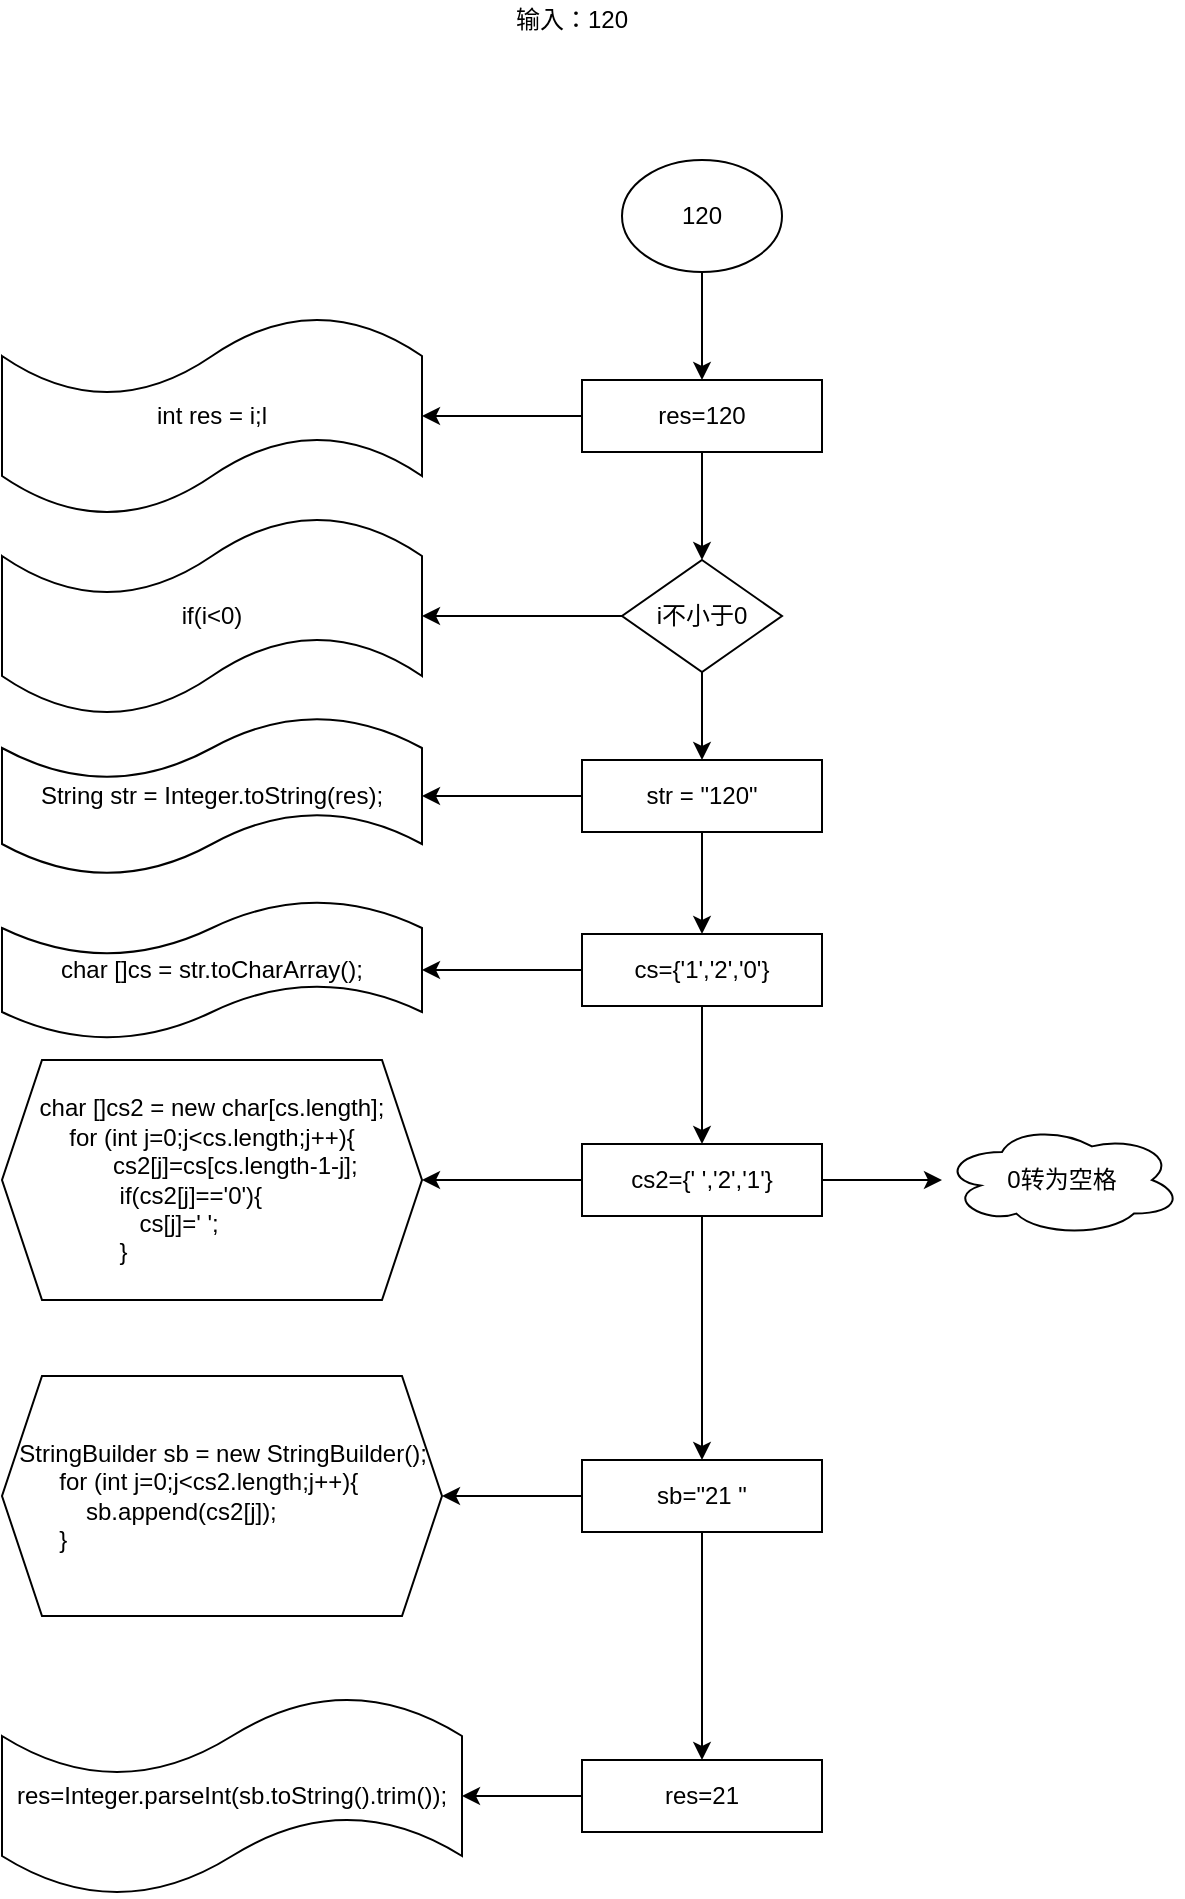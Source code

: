 <mxfile version="13.5.8" type="github">
  <diagram id="BlNZQTCQzSflpBD7ECJl" name="Page-1">
    <mxGraphModel dx="898" dy="546" grid="1" gridSize="10" guides="1" tooltips="1" connect="1" arrows="1" fold="1" page="1" pageScale="1" pageWidth="827" pageHeight="1169" math="0" shadow="0">
      <root>
        <mxCell id="0" />
        <mxCell id="1" parent="0" />
        <mxCell id="i4Izgy9UsieF2bt6bf6w-7" value="输入：120" style="text;html=1;strokeColor=none;fillColor=none;align=center;verticalAlign=middle;whiteSpace=wrap;rounded=0;" parent="1" vertex="1">
          <mxGeometry x="240" y="30" width="90" height="19" as="geometry" />
        </mxCell>
        <mxCell id="i4Izgy9UsieF2bt6bf6w-10" value="" style="edgeStyle=orthogonalEdgeStyle;rounded=0;orthogonalLoop=1;jettySize=auto;html=1;" parent="1" source="i4Izgy9UsieF2bt6bf6w-8" target="i4Izgy9UsieF2bt6bf6w-9" edge="1">
          <mxGeometry relative="1" as="geometry" />
        </mxCell>
        <mxCell id="i4Izgy9UsieF2bt6bf6w-8" value="120" style="ellipse;whiteSpace=wrap;html=1;aspect=fixed;" parent="1" vertex="1">
          <mxGeometry x="310" y="110" width="80" height="56" as="geometry" />
        </mxCell>
        <mxCell id="i4Izgy9UsieF2bt6bf6w-12" value="" style="edgeStyle=orthogonalEdgeStyle;rounded=0;orthogonalLoop=1;jettySize=auto;html=1;" parent="1" source="i4Izgy9UsieF2bt6bf6w-9" target="i4Izgy9UsieF2bt6bf6w-11" edge="1">
          <mxGeometry relative="1" as="geometry" />
        </mxCell>
        <mxCell id="8QEQ6UCsPWhdxD2jkc4d-2" value="" style="edgeStyle=orthogonalEdgeStyle;rounded=0;orthogonalLoop=1;jettySize=auto;html=1;" edge="1" parent="1" source="i4Izgy9UsieF2bt6bf6w-9">
          <mxGeometry relative="1" as="geometry">
            <mxPoint x="210" y="238" as="targetPoint" />
          </mxGeometry>
        </mxCell>
        <mxCell id="i4Izgy9UsieF2bt6bf6w-9" value="res=120" style="whiteSpace=wrap;html=1;" parent="1" vertex="1">
          <mxGeometry x="290" y="220" width="120" height="36" as="geometry" />
        </mxCell>
        <mxCell id="i4Izgy9UsieF2bt6bf6w-14" value="" style="edgeStyle=orthogonalEdgeStyle;rounded=0;orthogonalLoop=1;jettySize=auto;html=1;" parent="1" source="i4Izgy9UsieF2bt6bf6w-11" target="i4Izgy9UsieF2bt6bf6w-13" edge="1">
          <mxGeometry relative="1" as="geometry" />
        </mxCell>
        <mxCell id="8QEQ6UCsPWhdxD2jkc4d-4" value="" style="edgeStyle=orthogonalEdgeStyle;rounded=0;orthogonalLoop=1;jettySize=auto;html=1;" edge="1" parent="1" source="i4Izgy9UsieF2bt6bf6w-11" target="8QEQ6UCsPWhdxD2jkc4d-3">
          <mxGeometry relative="1" as="geometry" />
        </mxCell>
        <mxCell id="i4Izgy9UsieF2bt6bf6w-11" value="i不小于0" style="rhombus;whiteSpace=wrap;html=1;" parent="1" vertex="1">
          <mxGeometry x="310" y="310" width="80" height="56" as="geometry" />
        </mxCell>
        <mxCell id="i4Izgy9UsieF2bt6bf6w-16" value="" style="edgeStyle=orthogonalEdgeStyle;rounded=0;orthogonalLoop=1;jettySize=auto;html=1;" parent="1" source="i4Izgy9UsieF2bt6bf6w-13" target="i4Izgy9UsieF2bt6bf6w-15" edge="1">
          <mxGeometry relative="1" as="geometry" />
        </mxCell>
        <mxCell id="8QEQ6UCsPWhdxD2jkc4d-6" value="" style="edgeStyle=orthogonalEdgeStyle;rounded=0;orthogonalLoop=1;jettySize=auto;html=1;" edge="1" parent="1" source="i4Izgy9UsieF2bt6bf6w-13" target="8QEQ6UCsPWhdxD2jkc4d-5">
          <mxGeometry relative="1" as="geometry" />
        </mxCell>
        <mxCell id="i4Izgy9UsieF2bt6bf6w-13" value="str = &quot;120&quot;" style="whiteSpace=wrap;html=1;" parent="1" vertex="1">
          <mxGeometry x="290" y="410" width="120" height="36" as="geometry" />
        </mxCell>
        <mxCell id="i4Izgy9UsieF2bt6bf6w-18" value="" style="edgeStyle=orthogonalEdgeStyle;rounded=0;orthogonalLoop=1;jettySize=auto;html=1;" parent="1" source="i4Izgy9UsieF2bt6bf6w-15" target="i4Izgy9UsieF2bt6bf6w-17" edge="1">
          <mxGeometry relative="1" as="geometry" />
        </mxCell>
        <mxCell id="8QEQ6UCsPWhdxD2jkc4d-11" value="" style="edgeStyle=orthogonalEdgeStyle;rounded=0;orthogonalLoop=1;jettySize=auto;html=1;" edge="1" parent="1" source="i4Izgy9UsieF2bt6bf6w-15" target="8QEQ6UCsPWhdxD2jkc4d-10">
          <mxGeometry relative="1" as="geometry" />
        </mxCell>
        <mxCell id="i4Izgy9UsieF2bt6bf6w-15" value="cs={&#39;1&#39;,&#39;2&#39;,&#39;0&#39;}" style="whiteSpace=wrap;html=1;" parent="1" vertex="1">
          <mxGeometry x="290" y="497" width="120" height="36" as="geometry" />
        </mxCell>
        <mxCell id="i4Izgy9UsieF2bt6bf6w-20" value="" style="edgeStyle=orthogonalEdgeStyle;rounded=0;orthogonalLoop=1;jettySize=auto;html=1;" parent="1" source="i4Izgy9UsieF2bt6bf6w-17" target="i4Izgy9UsieF2bt6bf6w-19" edge="1">
          <mxGeometry relative="1" as="geometry" />
        </mxCell>
        <mxCell id="i4Izgy9UsieF2bt6bf6w-22" value="" style="edgeStyle=orthogonalEdgeStyle;rounded=0;orthogonalLoop=1;jettySize=auto;html=1;" parent="1" source="i4Izgy9UsieF2bt6bf6w-17" target="i4Izgy9UsieF2bt6bf6w-21" edge="1">
          <mxGeometry relative="1" as="geometry" />
        </mxCell>
        <mxCell id="8QEQ6UCsPWhdxD2jkc4d-15" value="" style="edgeStyle=orthogonalEdgeStyle;rounded=0;orthogonalLoop=1;jettySize=auto;html=1;" edge="1" parent="1" source="i4Izgy9UsieF2bt6bf6w-17" target="8QEQ6UCsPWhdxD2jkc4d-14">
          <mxGeometry relative="1" as="geometry" />
        </mxCell>
        <mxCell id="i4Izgy9UsieF2bt6bf6w-17" value="cs2={&#39; &#39;,&#39;2&#39;,&#39;1&#39;}" style="whiteSpace=wrap;html=1;" parent="1" vertex="1">
          <mxGeometry x="290" y="602" width="120" height="36" as="geometry" />
        </mxCell>
        <mxCell id="i4Izgy9UsieF2bt6bf6w-24" value="" style="edgeStyle=orthogonalEdgeStyle;rounded=0;orthogonalLoop=1;jettySize=auto;html=1;" parent="1" source="i4Izgy9UsieF2bt6bf6w-19" target="i4Izgy9UsieF2bt6bf6w-23" edge="1">
          <mxGeometry relative="1" as="geometry" />
        </mxCell>
        <mxCell id="8QEQ6UCsPWhdxD2jkc4d-17" value="" style="edgeStyle=orthogonalEdgeStyle;rounded=0;orthogonalLoop=1;jettySize=auto;html=1;" edge="1" parent="1" source="i4Izgy9UsieF2bt6bf6w-19" target="8QEQ6UCsPWhdxD2jkc4d-16">
          <mxGeometry relative="1" as="geometry" />
        </mxCell>
        <mxCell id="i4Izgy9UsieF2bt6bf6w-19" value="sb=&quot;21 &quot;" style="whiteSpace=wrap;html=1;" parent="1" vertex="1">
          <mxGeometry x="290" y="760" width="120" height="36" as="geometry" />
        </mxCell>
        <mxCell id="i4Izgy9UsieF2bt6bf6w-21" value="0转为空格" style="ellipse;shape=cloud;whiteSpace=wrap;html=1;" parent="1" vertex="1">
          <mxGeometry x="470" y="592" width="120" height="56" as="geometry" />
        </mxCell>
        <mxCell id="8QEQ6UCsPWhdxD2jkc4d-21" value="" style="edgeStyle=orthogonalEdgeStyle;rounded=0;orthogonalLoop=1;jettySize=auto;html=1;" edge="1" parent="1" source="i4Izgy9UsieF2bt6bf6w-23" target="8QEQ6UCsPWhdxD2jkc4d-20">
          <mxGeometry relative="1" as="geometry" />
        </mxCell>
        <mxCell id="i4Izgy9UsieF2bt6bf6w-23" value="res=21" style="whiteSpace=wrap;html=1;" parent="1" vertex="1">
          <mxGeometry x="290" y="910" width="120" height="36" as="geometry" />
        </mxCell>
        <mxCell id="8QEQ6UCsPWhdxD2jkc4d-1" value="int&amp;nbsp;res = i;l" style="shape=tape;whiteSpace=wrap;html=1;" vertex="1" parent="1">
          <mxGeometry y="188" width="210" height="100" as="geometry" />
        </mxCell>
        <mxCell id="8QEQ6UCsPWhdxD2jkc4d-3" value="if(i&amp;lt;0)" style="shape=tape;whiteSpace=wrap;html=1;" vertex="1" parent="1">
          <mxGeometry y="288" width="210" height="100" as="geometry" />
        </mxCell>
        <mxCell id="8QEQ6UCsPWhdxD2jkc4d-5" value="String str = Integer.toString(res);" style="shape=tape;whiteSpace=wrap;html=1;" vertex="1" parent="1">
          <mxGeometry y="388" width="210" height="80" as="geometry" />
        </mxCell>
        <mxCell id="8QEQ6UCsPWhdxD2jkc4d-10" value="char []cs = str.toCharArray();" style="shape=tape;whiteSpace=wrap;html=1;" vertex="1" parent="1">
          <mxGeometry y="480" width="210" height="70" as="geometry" />
        </mxCell>
        <mxCell id="8QEQ6UCsPWhdxD2jkc4d-14" value="&lt;div style=&quot;text-align: left&quot;&gt;&lt;span&gt;char []cs2 = new char[cs.length];&lt;/span&gt;&lt;/div&gt;&lt;div&gt;for (int j=0;j&amp;lt;cs.length;j++){&lt;/div&gt;&lt;div&gt;&amp;nbsp; &amp;nbsp; &amp;nbsp; &amp;nbsp;cs2[j]=cs[cs.length-1-j];&lt;/div&gt;&lt;div style=&quot;text-align: left&quot;&gt;&lt;blockquote style=&quot;margin: 0 0 0 40px ; border: none ; padding: 0px&quot;&gt;&lt;div style=&quot;text-align: left&quot;&gt;if(cs2[j]==&#39;0&#39;){&lt;/div&gt;&lt;div style=&quot;text-align: left&quot;&gt;&amp;nbsp; &amp;nbsp;cs[j]=&#39; &#39;;&lt;/div&gt;&lt;div style=&quot;text-align: left&quot;&gt;}&lt;/div&gt;&lt;/blockquote&gt;&lt;/div&gt;" style="shape=hexagon;perimeter=hexagonPerimeter2;whiteSpace=wrap;html=1;fixedSize=1;" vertex="1" parent="1">
          <mxGeometry y="560" width="210" height="120" as="geometry" />
        </mxCell>
        <mxCell id="8QEQ6UCsPWhdxD2jkc4d-16" value="&lt;div&gt;&amp;nbsp; StringBuilder sb = new StringBuilder();&lt;/div&gt;&lt;div&gt;&amp;nbsp; &amp;nbsp; &amp;nbsp; &amp;nbsp; for (int j=0;j&amp;lt;cs2.length;j++){&lt;/div&gt;&lt;div&gt;&amp;nbsp; &amp;nbsp; &amp;nbsp; &amp;nbsp; &amp;nbsp; &amp;nbsp; sb.append(cs2[j]);&lt;/div&gt;&lt;div&gt;&amp;nbsp; &amp;nbsp; &amp;nbsp; &amp;nbsp; }&lt;/div&gt;" style="shape=hexagon;perimeter=hexagonPerimeter2;whiteSpace=wrap;html=1;fixedSize=1;align=left;" vertex="1" parent="1">
          <mxGeometry y="718" width="220" height="120" as="geometry" />
        </mxCell>
        <mxCell id="8QEQ6UCsPWhdxD2jkc4d-20" value="res=Integer.parseInt(sb.toString().trim());" style="shape=tape;whiteSpace=wrap;html=1;" vertex="1" parent="1">
          <mxGeometry y="878" width="230" height="100" as="geometry" />
        </mxCell>
      </root>
    </mxGraphModel>
  </diagram>
</mxfile>
